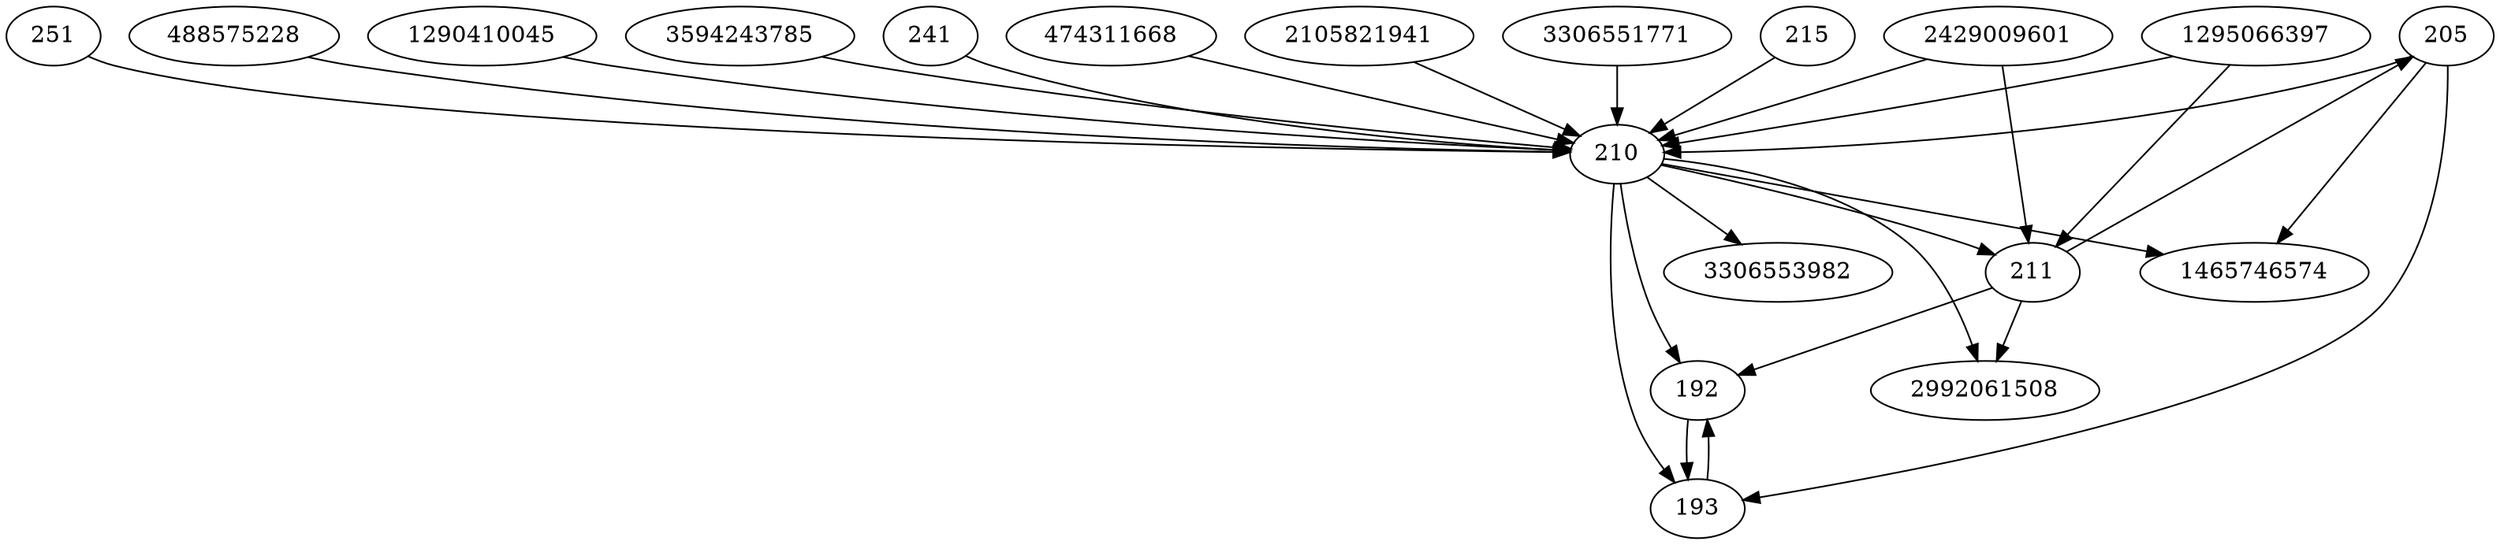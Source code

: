 strict digraph  {
192;
2429009601;
193;
2992061508;
3594243785;
205;
1465746574;
241;
210;
211;
474311668;
2105821941;
3306551771;
215;
1295066397;
251;
488575228;
1290410045;
3306553982;
192 -> 193;
2429009601 -> 210;
2429009601 -> 211;
193 -> 192;
3594243785 -> 210;
205 -> 210;
205 -> 193;
205 -> 1465746574;
241 -> 210;
210 -> 3306553982;
210 -> 192;
210 -> 211;
210 -> 193;
210 -> 2992061508;
210 -> 1465746574;
211 -> 192;
211 -> 205;
211 -> 2992061508;
474311668 -> 210;
2105821941 -> 210;
3306551771 -> 210;
215 -> 210;
1295066397 -> 210;
1295066397 -> 211;
251 -> 210;
488575228 -> 210;
1290410045 -> 210;
}
